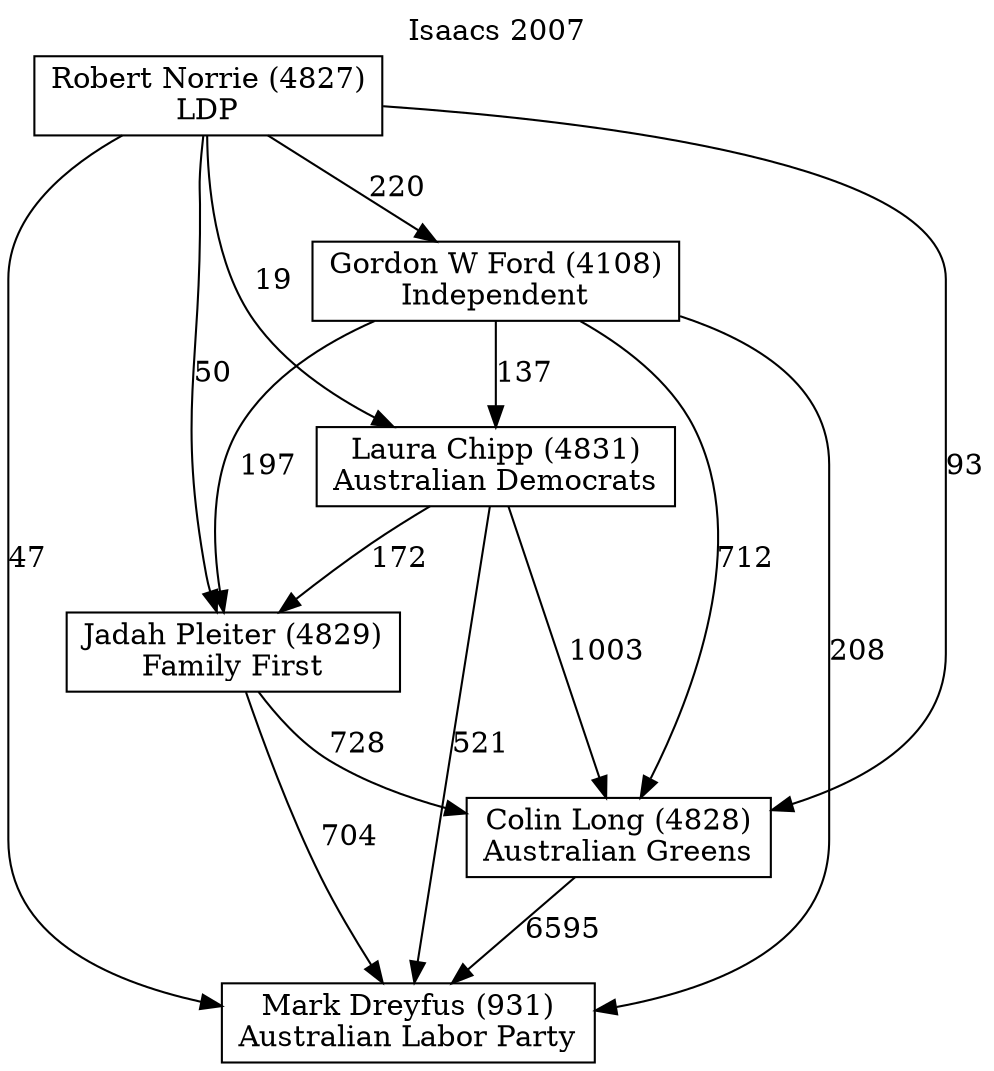 // House preference flow
digraph "Mark Dreyfus (931)_Isaacs_2007" {
	graph [label="Isaacs 2007" labelloc=t mclimit=10]
	node [shape=box]
	"Mark Dreyfus (931)" [label="Mark Dreyfus (931)
Australian Labor Party"]
	"Colin Long (4828)" [label="Colin Long (4828)
Australian Greens"]
	"Jadah Pleiter (4829)" [label="Jadah Pleiter (4829)
Family First"]
	"Laura Chipp (4831)" [label="Laura Chipp (4831)
Australian Democrats"]
	"Gordon W Ford (4108)" [label="Gordon W Ford (4108)
Independent"]
	"Robert Norrie (4827)" [label="Robert Norrie (4827)
LDP"]
	"Colin Long (4828)" -> "Mark Dreyfus (931)" [label=6595]
	"Jadah Pleiter (4829)" -> "Colin Long (4828)" [label=728]
	"Laura Chipp (4831)" -> "Jadah Pleiter (4829)" [label=172]
	"Gordon W Ford (4108)" -> "Laura Chipp (4831)" [label=137]
	"Robert Norrie (4827)" -> "Gordon W Ford (4108)" [label=220]
	"Jadah Pleiter (4829)" -> "Mark Dreyfus (931)" [label=704]
	"Laura Chipp (4831)" -> "Mark Dreyfus (931)" [label=521]
	"Gordon W Ford (4108)" -> "Mark Dreyfus (931)" [label=208]
	"Robert Norrie (4827)" -> "Mark Dreyfus (931)" [label=47]
	"Robert Norrie (4827)" -> "Laura Chipp (4831)" [label=19]
	"Gordon W Ford (4108)" -> "Jadah Pleiter (4829)" [label=197]
	"Robert Norrie (4827)" -> "Jadah Pleiter (4829)" [label=50]
	"Laura Chipp (4831)" -> "Colin Long (4828)" [label=1003]
	"Gordon W Ford (4108)" -> "Colin Long (4828)" [label=712]
	"Robert Norrie (4827)" -> "Colin Long (4828)" [label=93]
}
